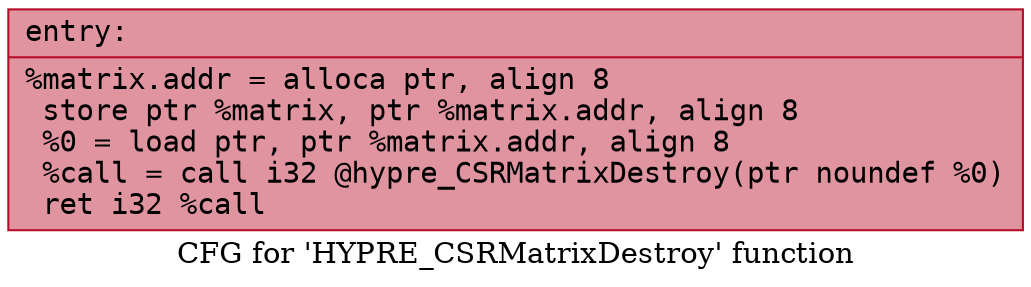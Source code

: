digraph "CFG for 'HYPRE_CSRMatrixDestroy' function" {
	label="CFG for 'HYPRE_CSRMatrixDestroy' function";

	Node0x55b87af35bf0 [shape=record,color="#b70d28ff", style=filled, fillcolor="#b70d2870" fontname="Courier",label="{entry:\l|  %matrix.addr = alloca ptr, align 8\l  store ptr %matrix, ptr %matrix.addr, align 8\l  %0 = load ptr, ptr %matrix.addr, align 8\l  %call = call i32 @hypre_CSRMatrixDestroy(ptr noundef %0)\l  ret i32 %call\l}"];
}
